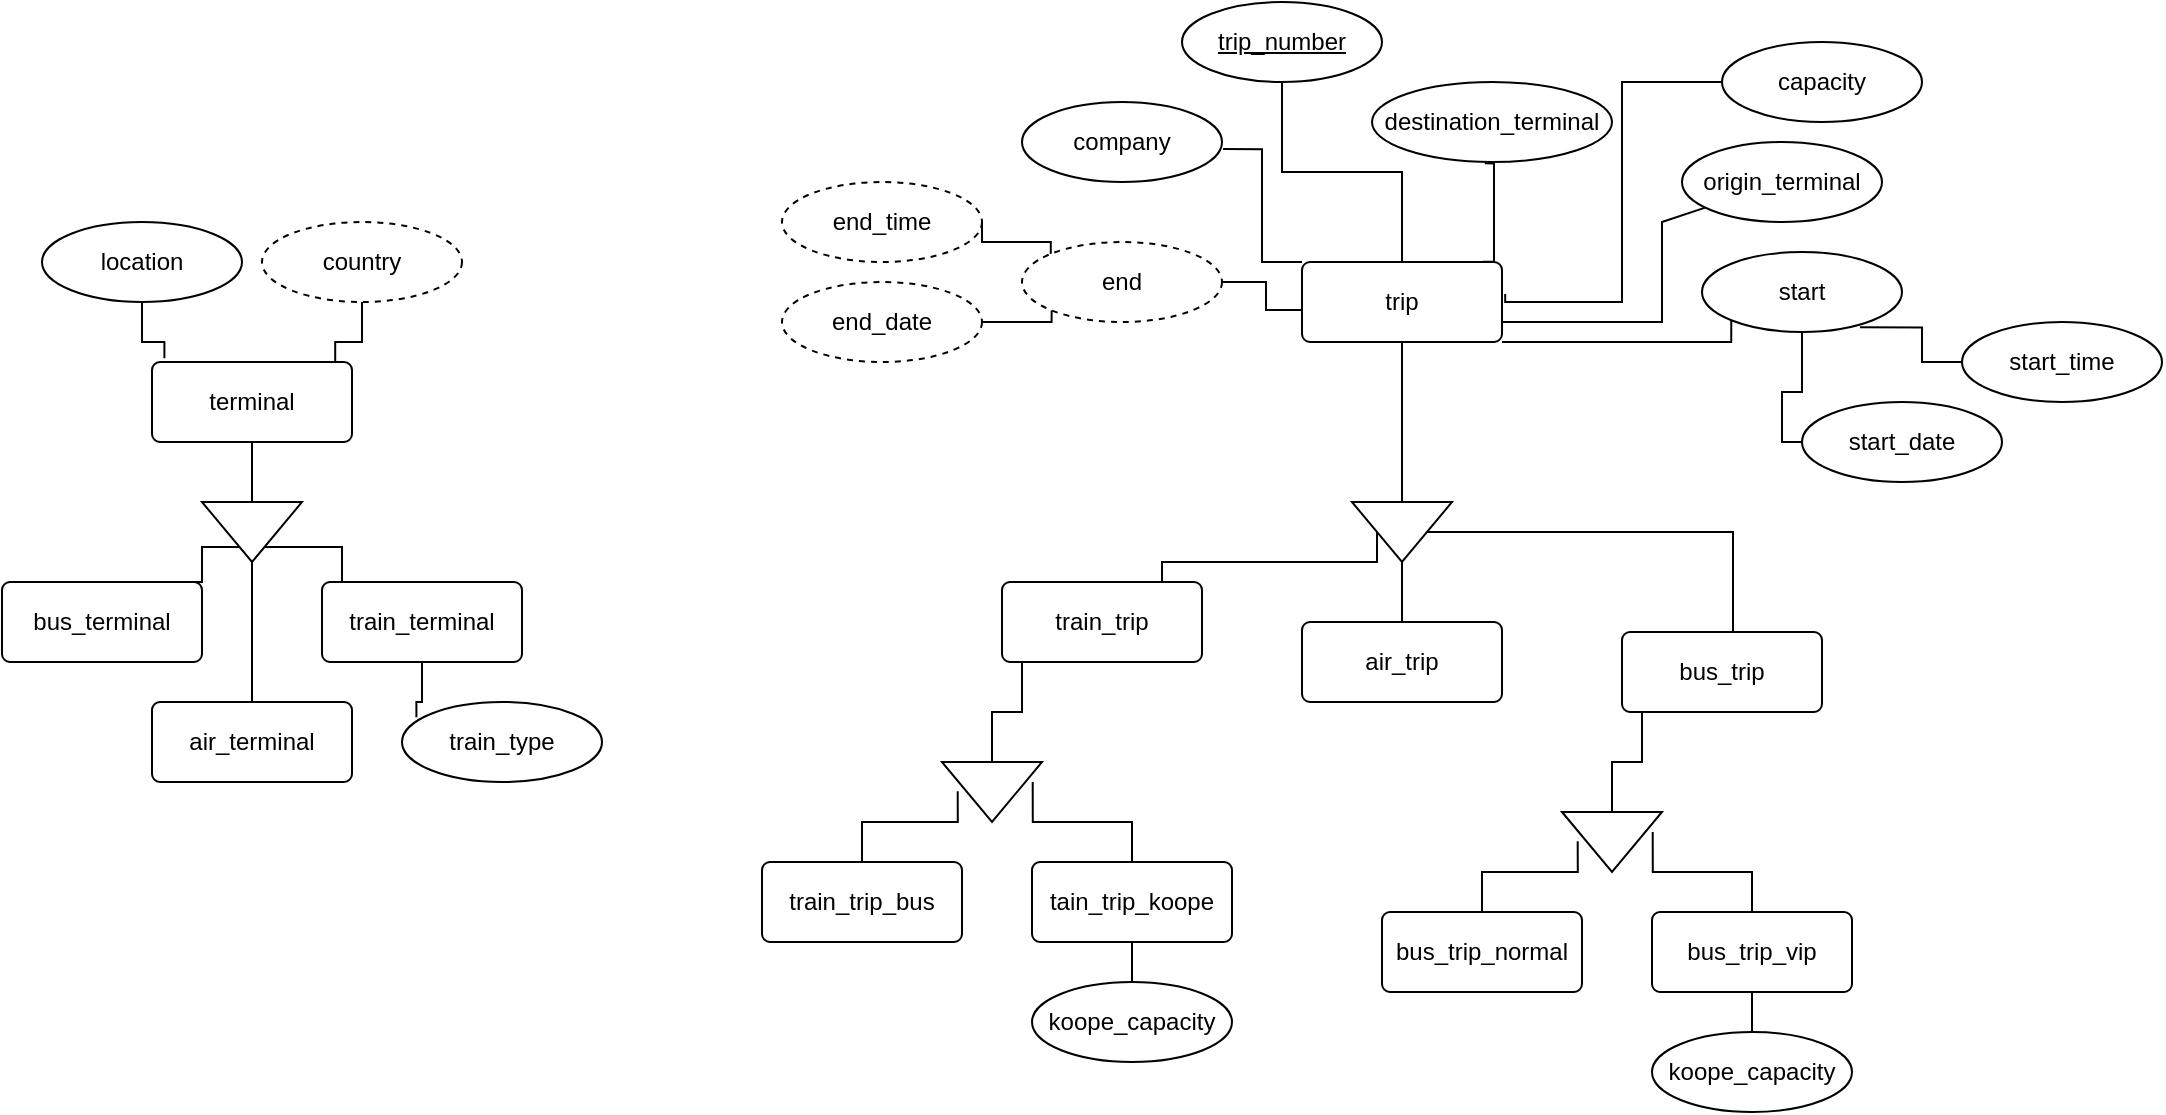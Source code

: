 <mxfile version="24.4.4" type="github" pages="2">
  <diagram name="3.2" id="6uA1fQvNX1fIbqmeOwzg">
    <mxGraphModel dx="1978" dy="813" grid="1" gridSize="10" guides="1" tooltips="1" connect="1" arrows="1" fold="1" page="0" pageScale="1" pageWidth="827" pageHeight="1169" math="0" shadow="0">
      <root>
        <mxCell id="0" />
        <mxCell id="1" parent="0" />
        <mxCell id="WeJ8xmmzmPH-uInQKLft-6" style="edgeStyle=orthogonalEdgeStyle;rounded=0;orthogonalLoop=1;jettySize=auto;html=1;endArrow=none;endFill=0;entryX=0.47;entryY=1.017;entryDx=0;entryDy=0;entryPerimeter=0;" edge="1" parent="1" target="WeJ8xmmzmPH-uInQKLft-48">
          <mxGeometry relative="1" as="geometry">
            <mxPoint x="-129.6" y="-60.12" as="sourcePoint" />
            <mxPoint x="-129.96" y="-120.0" as="targetPoint" />
            <Array as="points">
              <mxPoint x="-124" y="-60" />
            </Array>
          </mxGeometry>
        </mxCell>
        <mxCell id="WeJ8xmmzmPH-uInQKLft-7" style="edgeStyle=orthogonalEdgeStyle;rounded=0;orthogonalLoop=1;jettySize=auto;html=1;exitX=1;exitY=1;exitDx=0;exitDy=0;entryX=0;entryY=1;entryDx=0;entryDy=0;endArrow=none;endFill=0;" edge="1" parent="1" source="WeJ8xmmzmPH-uInQKLft-8" target="WeJ8xmmzmPH-uInQKLft-17">
          <mxGeometry relative="1" as="geometry">
            <mxPoint x="-119.998" y="-10.862" as="sourcePoint" />
            <mxPoint x="65.357" y="-30.004" as="targetPoint" />
            <Array as="points">
              <mxPoint x="-5" y="-20" />
            </Array>
          </mxGeometry>
        </mxCell>
        <mxCell id="WeJ8xmmzmPH-uInQKLft-53" style="edgeStyle=orthogonalEdgeStyle;rounded=0;orthogonalLoop=1;jettySize=auto;html=1;entryX=1.005;entryY=0.589;entryDx=0;entryDy=0;entryPerimeter=0;endArrow=none;endFill=0;" edge="1" parent="1" source="WeJ8xmmzmPH-uInQKLft-8" target="WeJ8xmmzmPH-uInQKLft-52">
          <mxGeometry relative="1" as="geometry">
            <mxPoint x="-240" y="-90" as="targetPoint" />
            <Array as="points">
              <mxPoint x="-240" y="-60" />
              <mxPoint x="-240" y="-116" />
            </Array>
          </mxGeometry>
        </mxCell>
        <mxCell id="WeJ8xmmzmPH-uInQKLft-105" style="edgeStyle=orthogonalEdgeStyle;rounded=0;orthogonalLoop=1;jettySize=auto;html=1;entryX=1;entryY=0.5;entryDx=0;entryDy=0;endArrow=none;endFill=0;" edge="1" parent="1" source="WeJ8xmmzmPH-uInQKLft-8" target="WeJ8xmmzmPH-uInQKLft-104">
          <mxGeometry relative="1" as="geometry" />
        </mxCell>
        <mxCell id="WeJ8xmmzmPH-uInQKLft-8" value="trip" style="rounded=1;arcSize=10;whiteSpace=wrap;html=1;align=center;" vertex="1" parent="1">
          <mxGeometry x="-219.998" y="-60.002" width="100" height="40" as="geometry" />
        </mxCell>
        <mxCell id="WeJ8xmmzmPH-uInQKLft-9" value="" style="edgeStyle=orthogonalEdgeStyle;rounded=0;orthogonalLoop=1;jettySize=auto;html=1;endArrow=none;endFill=0;" edge="1" parent="1" source="WeJ8xmmzmPH-uInQKLft-10" target="WeJ8xmmzmPH-uInQKLft-8">
          <mxGeometry relative="1" as="geometry" />
        </mxCell>
        <mxCell id="WeJ8xmmzmPH-uInQKLft-10" value="&lt;u&gt;trip_number&lt;/u&gt;" style="ellipse;whiteSpace=wrap;html=1;align=center;" vertex="1" parent="1">
          <mxGeometry x="-279.998" y="-190.002" width="100" height="40" as="geometry" />
        </mxCell>
        <mxCell id="WeJ8xmmzmPH-uInQKLft-12" value="" style="edgeStyle=orthogonalEdgeStyle;rounded=0;orthogonalLoop=1;jettySize=auto;html=1;endArrow=none;endFill=0;" edge="1" parent="1" source="WeJ8xmmzmPH-uInQKLft-13" target="WeJ8xmmzmPH-uInQKLft-8">
          <mxGeometry relative="1" as="geometry">
            <Array as="points">
              <mxPoint x="-40" y="-80" />
              <mxPoint x="-40" y="-30" />
            </Array>
          </mxGeometry>
        </mxCell>
        <mxCell id="WeJ8xmmzmPH-uInQKLft-13" value="origin_terminal" style="ellipse;whiteSpace=wrap;html=1;align=center;" vertex="1" parent="1">
          <mxGeometry x="-29.998" y="-120.002" width="100" height="40" as="geometry" />
        </mxCell>
        <mxCell id="WeJ8xmmzmPH-uInQKLft-16" style="edgeStyle=orthogonalEdgeStyle;rounded=0;orthogonalLoop=1;jettySize=auto;html=1;exitX=0;exitY=0.75;exitDx=0;exitDy=0;entryX=1;entryY=0.5;entryDx=0;entryDy=0;endArrow=none;endFill=0;" edge="1" parent="1" source="WeJ8xmmzmPH-uInQKLft-8" target="WeJ8xmmzmPH-uInQKLft-49">
          <mxGeometry relative="1" as="geometry">
            <mxPoint x="-249.998" y="-20.002" as="targetPoint" />
            <Array as="points">
              <mxPoint x="-220" y="-36" />
              <mxPoint x="-238" y="-36" />
              <mxPoint x="-238" y="-50" />
            </Array>
          </mxGeometry>
        </mxCell>
        <mxCell id="WeJ8xmmzmPH-uInQKLft-58" value="" style="edgeStyle=orthogonalEdgeStyle;rounded=0;orthogonalLoop=1;jettySize=auto;html=1;endArrow=none;endFill=0;" edge="1" parent="1" source="WeJ8xmmzmPH-uInQKLft-17" target="WeJ8xmmzmPH-uInQKLft-54">
          <mxGeometry relative="1" as="geometry">
            <Array as="points">
              <mxPoint x="30" y="5" />
              <mxPoint x="20" y="5" />
              <mxPoint x="20" y="30" />
            </Array>
          </mxGeometry>
        </mxCell>
        <mxCell id="WeJ8xmmzmPH-uInQKLft-17" value="start" style="ellipse;whiteSpace=wrap;html=1;align=center;" vertex="1" parent="1">
          <mxGeometry x="-19.998" y="-65.002" width="100" height="40" as="geometry" />
        </mxCell>
        <mxCell id="WeJ8xmmzmPH-uInQKLft-29" value="terminal" style="rounded=1;arcSize=10;whiteSpace=wrap;html=1;align=center;" vertex="1" parent="1">
          <mxGeometry x="-794.998" y="-10.002" width="100" height="40" as="geometry" />
        </mxCell>
        <mxCell id="WeJ8xmmzmPH-uInQKLft-30" value="" style="edgeStyle=orthogonalEdgeStyle;rounded=0;orthogonalLoop=1;jettySize=auto;html=1;endArrow=none;endFill=0;" edge="1" parent="1" source="WeJ8xmmzmPH-uInQKLft-31" target="WeJ8xmmzmPH-uInQKLft-29">
          <mxGeometry relative="1" as="geometry" />
        </mxCell>
        <mxCell id="WeJ8xmmzmPH-uInQKLft-95" value="" style="edgeStyle=orthogonalEdgeStyle;rounded=0;orthogonalLoop=1;jettySize=auto;html=1;endArrow=none;endFill=0;" edge="1" parent="1" source="WeJ8xmmzmPH-uInQKLft-31" target="WeJ8xmmzmPH-uInQKLft-94">
          <mxGeometry relative="1" as="geometry" />
        </mxCell>
        <mxCell id="WeJ8xmmzmPH-uInQKLft-31" value="" style="triangle;whiteSpace=wrap;html=1;rotation=-90;flipH=1;" vertex="1" parent="1">
          <mxGeometry x="-759.998" y="49.998" width="30" height="50" as="geometry" />
        </mxCell>
        <mxCell id="WeJ8xmmzmPH-uInQKLft-32" style="edgeStyle=orthogonalEdgeStyle;rounded=0;orthogonalLoop=1;jettySize=auto;html=1;exitX=0.75;exitY=0;exitDx=0;exitDy=0;entryX=0;entryY=0.25;entryDx=0;entryDy=0;endArrow=none;endFill=0;" edge="1" parent="1" source="WeJ8xmmzmPH-uInQKLft-33" target="WeJ8xmmzmPH-uInQKLft-31">
          <mxGeometry relative="1" as="geometry">
            <Array as="points">
              <mxPoint x="-805" y="100" />
              <mxPoint x="-770" y="100" />
              <mxPoint x="-770" y="83" />
            </Array>
          </mxGeometry>
        </mxCell>
        <mxCell id="WeJ8xmmzmPH-uInQKLft-33" value="bus_terminal" style="rounded=1;arcSize=10;whiteSpace=wrap;html=1;align=center;" vertex="1" parent="1">
          <mxGeometry x="-869.998" y="99.998" width="100" height="40" as="geometry" />
        </mxCell>
        <mxCell id="WeJ8xmmzmPH-uInQKLft-34" style="edgeStyle=orthogonalEdgeStyle;rounded=0;orthogonalLoop=1;jettySize=auto;html=1;exitX=0.25;exitY=0;exitDx=0;exitDy=0;entryX=0;entryY=0.75;entryDx=0;entryDy=0;endArrow=none;endFill=0;" edge="1" parent="1" source="WeJ8xmmzmPH-uInQKLft-35" target="WeJ8xmmzmPH-uInQKLft-31">
          <mxGeometry relative="1" as="geometry">
            <Array as="points">
              <mxPoint x="-685" y="100" />
              <mxPoint x="-700" y="100" />
              <mxPoint x="-700" y="83" />
            </Array>
          </mxGeometry>
        </mxCell>
        <mxCell id="WeJ8xmmzmPH-uInQKLft-35" value="train_terminal" style="rounded=1;arcSize=10;whiteSpace=wrap;html=1;align=center;" vertex="1" parent="1">
          <mxGeometry x="-709.998" y="99.998" width="100" height="40" as="geometry" />
        </mxCell>
        <mxCell id="WeJ8xmmzmPH-uInQKLft-48" value="destination_terminal" style="ellipse;whiteSpace=wrap;html=1;align=center;" vertex="1" parent="1">
          <mxGeometry x="-185" y="-150" width="120" height="40" as="geometry" />
        </mxCell>
        <mxCell id="WeJ8xmmzmPH-uInQKLft-66" style="edgeStyle=orthogonalEdgeStyle;rounded=0;orthogonalLoop=1;jettySize=auto;html=1;entryX=1;entryY=0.5;entryDx=0;entryDy=0;endArrow=none;endFill=0;exitX=0;exitY=0;exitDx=0;exitDy=0;" edge="1" parent="1" source="WeJ8xmmzmPH-uInQKLft-49" target="WeJ8xmmzmPH-uInQKLft-64">
          <mxGeometry relative="1" as="geometry">
            <Array as="points">
              <mxPoint x="-345" y="-70" />
              <mxPoint x="-380" y="-70" />
            </Array>
          </mxGeometry>
        </mxCell>
        <mxCell id="WeJ8xmmzmPH-uInQKLft-49" value="end" style="ellipse;whiteSpace=wrap;html=1;align=center;dashed=1;" vertex="1" parent="1">
          <mxGeometry x="-359.998" y="-70.002" width="100" height="40" as="geometry" />
        </mxCell>
        <mxCell id="WeJ8xmmzmPH-uInQKLft-50" value="capacity" style="ellipse;whiteSpace=wrap;html=1;align=center;" vertex="1" parent="1">
          <mxGeometry x="-9.998" y="-170.002" width="100" height="40" as="geometry" />
        </mxCell>
        <mxCell id="WeJ8xmmzmPH-uInQKLft-51" style="edgeStyle=orthogonalEdgeStyle;rounded=0;orthogonalLoop=1;jettySize=auto;html=1;endArrow=none;endFill=0;entryX=0;entryY=0.5;entryDx=0;entryDy=0;exitX=1.016;exitY=0.401;exitDx=0;exitDy=0;exitPerimeter=0;" edge="1" parent="1" source="WeJ8xmmzmPH-uInQKLft-8" target="WeJ8xmmzmPH-uInQKLft-50">
          <mxGeometry relative="1" as="geometry">
            <mxPoint x="-120" y="-20" as="sourcePoint" />
            <mxPoint y="-150" as="targetPoint" />
            <Array as="points">
              <mxPoint x="-118" y="-40" />
              <mxPoint x="-60" y="-40" />
              <mxPoint x="-60" y="-150" />
            </Array>
          </mxGeometry>
        </mxCell>
        <mxCell id="WeJ8xmmzmPH-uInQKLft-52" value="company" style="ellipse;whiteSpace=wrap;html=1;align=center;" vertex="1" parent="1">
          <mxGeometry x="-359.998" y="-140.002" width="100" height="40" as="geometry" />
        </mxCell>
        <mxCell id="WeJ8xmmzmPH-uInQKLft-54" value="start_date" style="ellipse;whiteSpace=wrap;html=1;align=center;" vertex="1" parent="1">
          <mxGeometry x="30.002" y="9.998" width="100" height="40" as="geometry" />
        </mxCell>
        <mxCell id="WeJ8xmmzmPH-uInQKLft-61" style="edgeStyle=orthogonalEdgeStyle;rounded=0;orthogonalLoop=1;jettySize=auto;html=1;entryX=0.79;entryY=0.942;entryDx=0;entryDy=0;endArrow=none;endFill=0;entryPerimeter=0;" edge="1" parent="1" source="WeJ8xmmzmPH-uInQKLft-59" target="WeJ8xmmzmPH-uInQKLft-17">
          <mxGeometry relative="1" as="geometry" />
        </mxCell>
        <mxCell id="WeJ8xmmzmPH-uInQKLft-59" value="start_time" style="ellipse;whiteSpace=wrap;html=1;align=center;" vertex="1" parent="1">
          <mxGeometry x="110.002" y="-30.002" width="100" height="40" as="geometry" />
        </mxCell>
        <mxCell id="WeJ8xmmzmPH-uInQKLft-64" value="end_time" style="ellipse;whiteSpace=wrap;html=1;align=center;dashed=1;" vertex="1" parent="1">
          <mxGeometry x="-479.998" y="-100.002" width="100" height="40" as="geometry" />
        </mxCell>
        <mxCell id="WeJ8xmmzmPH-uInQKLft-65" value="end_date" style="ellipse;whiteSpace=wrap;html=1;align=center;dashed=1;" vertex="1" parent="1">
          <mxGeometry x="-479.998" y="-50.002" width="100" height="40" as="geometry" />
        </mxCell>
        <mxCell id="WeJ8xmmzmPH-uInQKLft-67" style="edgeStyle=orthogonalEdgeStyle;rounded=0;orthogonalLoop=1;jettySize=auto;html=1;exitX=1;exitY=0.5;exitDx=0;exitDy=0;entryX=0;entryY=1;entryDx=0;entryDy=0;endArrow=none;endFill=0;" edge="1" parent="1" source="WeJ8xmmzmPH-uInQKLft-65" target="WeJ8xmmzmPH-uInQKLft-49">
          <mxGeometry relative="1" as="geometry" />
        </mxCell>
        <mxCell id="WeJ8xmmzmPH-uInQKLft-94" value="air_terminal" style="rounded=1;arcSize=10;whiteSpace=wrap;html=1;align=center;" vertex="1" parent="1">
          <mxGeometry x="-794.998" y="159.998" width="100" height="40" as="geometry" />
        </mxCell>
        <mxCell id="WeJ8xmmzmPH-uInQKLft-96" value="location" style="ellipse;whiteSpace=wrap;html=1;align=center;" vertex="1" parent="1">
          <mxGeometry x="-849.998" y="-80.002" width="100" height="40" as="geometry" />
        </mxCell>
        <mxCell id="WeJ8xmmzmPH-uInQKLft-97" value="country" style="ellipse;whiteSpace=wrap;html=1;align=center;dashed=1;" vertex="1" parent="1">
          <mxGeometry x="-739.998" y="-80.002" width="100" height="40" as="geometry" />
        </mxCell>
        <mxCell id="WeJ8xmmzmPH-uInQKLft-98" style="edgeStyle=orthogonalEdgeStyle;rounded=0;orthogonalLoop=1;jettySize=auto;html=1;entryX=0.916;entryY=0.005;entryDx=0;entryDy=0;entryPerimeter=0;endArrow=none;endFill=0;" edge="1" parent="1" source="WeJ8xmmzmPH-uInQKLft-97" target="WeJ8xmmzmPH-uInQKLft-29">
          <mxGeometry relative="1" as="geometry" />
        </mxCell>
        <mxCell id="WeJ8xmmzmPH-uInQKLft-100" style="edgeStyle=orthogonalEdgeStyle;rounded=0;orthogonalLoop=1;jettySize=auto;html=1;entryX=0.062;entryY=-0.047;entryDx=0;entryDy=0;entryPerimeter=0;endArrow=none;endFill=0;" edge="1" parent="1" source="WeJ8xmmzmPH-uInQKLft-96" target="WeJ8xmmzmPH-uInQKLft-29">
          <mxGeometry relative="1" as="geometry" />
        </mxCell>
        <mxCell id="WeJ8xmmzmPH-uInQKLft-101" value="train_type" style="ellipse;whiteSpace=wrap;html=1;align=center;" vertex="1" parent="1">
          <mxGeometry x="-669.998" y="159.998" width="100" height="40" as="geometry" />
        </mxCell>
        <mxCell id="WeJ8xmmzmPH-uInQKLft-102" style="edgeStyle=orthogonalEdgeStyle;rounded=0;orthogonalLoop=1;jettySize=auto;html=1;entryX=0.072;entryY=0.191;entryDx=0;entryDy=0;entryPerimeter=0;endArrow=none;endFill=0;" edge="1" parent="1" source="WeJ8xmmzmPH-uInQKLft-35" target="WeJ8xmmzmPH-uInQKLft-101">
          <mxGeometry relative="1" as="geometry" />
        </mxCell>
        <mxCell id="WeJ8xmmzmPH-uInQKLft-132" style="edgeStyle=orthogonalEdgeStyle;rounded=0;orthogonalLoop=1;jettySize=auto;html=1;entryX=0.555;entryY=0.048;entryDx=0;entryDy=0;entryPerimeter=0;endArrow=none;endFill=0;" edge="1" parent="1" source="WeJ8xmmzmPH-uInQKLft-104" target="WeJ8xmmzmPH-uInQKLft-123">
          <mxGeometry relative="1" as="geometry">
            <mxPoint x="-10" y="110" as="targetPoint" />
          </mxGeometry>
        </mxCell>
        <mxCell id="WeJ8xmmzmPH-uInQKLft-104" value="" style="triangle;whiteSpace=wrap;html=1;rotation=-90;flipH=1;" vertex="1" parent="1">
          <mxGeometry x="-184.998" y="49.998" width="30" height="50" as="geometry" />
        </mxCell>
        <mxCell id="WeJ8xmmzmPH-uInQKLft-110" style="edgeStyle=orthogonalEdgeStyle;rounded=0;orthogonalLoop=1;jettySize=auto;html=1;entryX=0.5;entryY=0;entryDx=0;entryDy=0;endArrow=none;endFill=0;" edge="1" parent="1" source="WeJ8xmmzmPH-uInQKLft-107" target="WeJ8xmmzmPH-uInQKLft-104">
          <mxGeometry relative="1" as="geometry">
            <Array as="points">
              <mxPoint x="-290" y="90" />
              <mxPoint x="-183" y="90" />
            </Array>
          </mxGeometry>
        </mxCell>
        <mxCell id="WeJ8xmmzmPH-uInQKLft-114" style="edgeStyle=orthogonalEdgeStyle;rounded=0;orthogonalLoop=1;jettySize=auto;html=1;entryX=1;entryY=0.5;entryDx=0;entryDy=0;endArrow=none;endFill=0;" edge="1" parent="1" source="WeJ8xmmzmPH-uInQKLft-107" target="WeJ8xmmzmPH-uInQKLft-113">
          <mxGeometry relative="1" as="geometry">
            <Array as="points">
              <mxPoint x="-360" y="165" />
              <mxPoint x="-375" y="165" />
            </Array>
          </mxGeometry>
        </mxCell>
        <mxCell id="WeJ8xmmzmPH-uInQKLft-107" value="train_trip" style="rounded=1;arcSize=10;whiteSpace=wrap;html=1;align=center;" vertex="1" parent="1">
          <mxGeometry x="-369.998" y="99.998" width="100" height="40" as="geometry" />
        </mxCell>
        <mxCell id="WeJ8xmmzmPH-uInQKLft-112" style="edgeStyle=orthogonalEdgeStyle;rounded=0;orthogonalLoop=1;jettySize=auto;html=1;entryX=0;entryY=0.5;entryDx=0;entryDy=0;endArrow=none;endFill=0;" edge="1" parent="1" source="WeJ8xmmzmPH-uInQKLft-108" target="WeJ8xmmzmPH-uInQKLft-104">
          <mxGeometry relative="1" as="geometry" />
        </mxCell>
        <mxCell id="WeJ8xmmzmPH-uInQKLft-108" value="air_trip" style="rounded=1;arcSize=10;whiteSpace=wrap;html=1;align=center;" vertex="1" parent="1">
          <mxGeometry x="-219.998" y="119.998" width="100" height="40" as="geometry" />
        </mxCell>
        <mxCell id="WeJ8xmmzmPH-uInQKLft-113" value="" style="triangle;whiteSpace=wrap;html=1;rotation=-90;flipH=1;" vertex="1" parent="1">
          <mxGeometry x="-389.998" y="179.998" width="30" height="50" as="geometry" />
        </mxCell>
        <mxCell id="WeJ8xmmzmPH-uInQKLft-115" value="train_trip_bus" style="rounded=1;arcSize=10;whiteSpace=wrap;html=1;align=center;" vertex="1" parent="1">
          <mxGeometry x="-489.998" y="239.998" width="100" height="40" as="geometry" />
        </mxCell>
        <mxCell id="WeJ8xmmzmPH-uInQKLft-120" style="edgeStyle=orthogonalEdgeStyle;rounded=0;orthogonalLoop=1;jettySize=auto;html=1;entryX=0.5;entryY=0;entryDx=0;entryDy=0;endArrow=none;endFill=0;" edge="1" parent="1" source="WeJ8xmmzmPH-uInQKLft-116" target="WeJ8xmmzmPH-uInQKLft-119">
          <mxGeometry relative="1" as="geometry" />
        </mxCell>
        <mxCell id="WeJ8xmmzmPH-uInQKLft-116" value="tain_trip_koope" style="rounded=1;arcSize=10;whiteSpace=wrap;html=1;align=center;" vertex="1" parent="1">
          <mxGeometry x="-354.998" y="239.998" width="100" height="40" as="geometry" />
        </mxCell>
        <mxCell id="WeJ8xmmzmPH-uInQKLft-117" style="edgeStyle=orthogonalEdgeStyle;rounded=0;orthogonalLoop=1;jettySize=auto;html=1;entryX=0.488;entryY=0.157;entryDx=0;entryDy=0;entryPerimeter=0;endArrow=none;endFill=0;" edge="1" parent="1" source="WeJ8xmmzmPH-uInQKLft-115" target="WeJ8xmmzmPH-uInQKLft-113">
          <mxGeometry relative="1" as="geometry" />
        </mxCell>
        <mxCell id="WeJ8xmmzmPH-uInQKLft-118" style="edgeStyle=orthogonalEdgeStyle;rounded=0;orthogonalLoop=1;jettySize=auto;html=1;entryX=0.335;entryY=0.907;entryDx=0;entryDy=0;entryPerimeter=0;endArrow=none;endFill=0;" edge="1" parent="1" source="WeJ8xmmzmPH-uInQKLft-116" target="WeJ8xmmzmPH-uInQKLft-113">
          <mxGeometry relative="1" as="geometry" />
        </mxCell>
        <mxCell id="WeJ8xmmzmPH-uInQKLft-119" value="koope_capacity" style="ellipse;whiteSpace=wrap;html=1;align=center;" vertex="1" parent="1">
          <mxGeometry x="-354.998" y="299.998" width="100" height="40" as="geometry" />
        </mxCell>
        <mxCell id="WeJ8xmmzmPH-uInQKLft-122" style="edgeStyle=orthogonalEdgeStyle;rounded=0;orthogonalLoop=1;jettySize=auto;html=1;entryX=1;entryY=0.5;entryDx=0;entryDy=0;endArrow=none;endFill=0;" edge="1" parent="1" source="WeJ8xmmzmPH-uInQKLft-123" target="WeJ8xmmzmPH-uInQKLft-124">
          <mxGeometry relative="1" as="geometry">
            <Array as="points">
              <mxPoint x="-50" y="190" />
              <mxPoint x="-65" y="190" />
            </Array>
          </mxGeometry>
        </mxCell>
        <mxCell id="WeJ8xmmzmPH-uInQKLft-123" value="bus_trip" style="rounded=1;arcSize=10;whiteSpace=wrap;html=1;align=center;" vertex="1" parent="1">
          <mxGeometry x="-59.998" y="124.998" width="100" height="40" as="geometry" />
        </mxCell>
        <mxCell id="WeJ8xmmzmPH-uInQKLft-124" value="" style="triangle;whiteSpace=wrap;html=1;rotation=-90;flipH=1;" vertex="1" parent="1">
          <mxGeometry x="-79.998" y="204.998" width="30" height="50" as="geometry" />
        </mxCell>
        <mxCell id="WeJ8xmmzmPH-uInQKLft-125" value="bus_trip_normal" style="rounded=1;arcSize=10;whiteSpace=wrap;html=1;align=center;" vertex="1" parent="1">
          <mxGeometry x="-179.998" y="264.998" width="100" height="40" as="geometry" />
        </mxCell>
        <mxCell id="WeJ8xmmzmPH-uInQKLft-126" style="edgeStyle=orthogonalEdgeStyle;rounded=0;orthogonalLoop=1;jettySize=auto;html=1;entryX=0.5;entryY=0;entryDx=0;entryDy=0;endArrow=none;endFill=0;" edge="1" parent="1" source="WeJ8xmmzmPH-uInQKLft-127" target="WeJ8xmmzmPH-uInQKLft-130">
          <mxGeometry relative="1" as="geometry" />
        </mxCell>
        <mxCell id="WeJ8xmmzmPH-uInQKLft-127" value="bus_trip_vip" style="rounded=1;arcSize=10;whiteSpace=wrap;html=1;align=center;" vertex="1" parent="1">
          <mxGeometry x="-44.998" y="264.998" width="100" height="40" as="geometry" />
        </mxCell>
        <mxCell id="WeJ8xmmzmPH-uInQKLft-128" style="edgeStyle=orthogonalEdgeStyle;rounded=0;orthogonalLoop=1;jettySize=auto;html=1;entryX=0.488;entryY=0.157;entryDx=0;entryDy=0;entryPerimeter=0;endArrow=none;endFill=0;" edge="1" parent="1" source="WeJ8xmmzmPH-uInQKLft-125" target="WeJ8xmmzmPH-uInQKLft-124">
          <mxGeometry relative="1" as="geometry" />
        </mxCell>
        <mxCell id="WeJ8xmmzmPH-uInQKLft-129" style="edgeStyle=orthogonalEdgeStyle;rounded=0;orthogonalLoop=1;jettySize=auto;html=1;entryX=0.335;entryY=0.907;entryDx=0;entryDy=0;entryPerimeter=0;endArrow=none;endFill=0;" edge="1" parent="1" source="WeJ8xmmzmPH-uInQKLft-127" target="WeJ8xmmzmPH-uInQKLft-124">
          <mxGeometry relative="1" as="geometry" />
        </mxCell>
        <mxCell id="WeJ8xmmzmPH-uInQKLft-130" value="koope_capacity" style="ellipse;whiteSpace=wrap;html=1;align=center;" vertex="1" parent="1">
          <mxGeometry x="-44.998" y="324.998" width="100" height="40" as="geometry" />
        </mxCell>
      </root>
    </mxGraphModel>
  </diagram>
  <diagram name="4.2" id="PPzYKFIuIh3S--QbN446">
    <mxGraphModel dx="955" dy="514" grid="1" gridSize="10" guides="1" tooltips="1" connect="1" arrows="1" fold="1" page="1" pageScale="1" pageWidth="850" pageHeight="1100" math="0" shadow="0">
      <root>
        <mxCell id="0" />
        <mxCell id="1" parent="0" />
        <mxCell id="v7CDbH6sW-BjVn8GTxPG-1" value="customers_club" style="rounded=1;arcSize=10;whiteSpace=wrap;html=1;align=center;" vertex="1" parent="1">
          <mxGeometry x="220" y="160" width="100" height="40" as="geometry" />
        </mxCell>
        <mxCell id="v7CDbH6sW-BjVn8GTxPG-3" value="" style="edgeStyle=orthogonalEdgeStyle;rounded=0;orthogonalLoop=1;jettySize=auto;html=1;endArrow=none;endFill=0;" edge="1" parent="1" source="v7CDbH6sW-BjVn8GTxPG-2" target="v7CDbH6sW-BjVn8GTxPG-1">
          <mxGeometry relative="1" as="geometry" />
        </mxCell>
        <mxCell id="v7CDbH6sW-BjVn8GTxPG-2" value="scale" style="ellipse;whiteSpace=wrap;html=1;align=center;" vertex="1" parent="1">
          <mxGeometry x="220" y="90" width="100" height="40" as="geometry" />
        </mxCell>
        <mxCell id="v7CDbH6sW-BjVn8GTxPG-6" value="" style="edgeStyle=orthogonalEdgeStyle;rounded=0;orthogonalLoop=1;jettySize=auto;html=1;endArrow=none;endFill=0;" edge="1" parent="1" source="v7CDbH6sW-BjVn8GTxPG-4" target="v7CDbH6sW-BjVn8GTxPG-5">
          <mxGeometry relative="1" as="geometry" />
        </mxCell>
        <mxCell id="v7CDbH6sW-BjVn8GTxPG-4" value="customers" style="rounded=1;arcSize=10;whiteSpace=wrap;html=1;align=center;" vertex="1" parent="1">
          <mxGeometry x="470" y="160" width="100" height="40" as="geometry" />
        </mxCell>
        <mxCell id="v7CDbH6sW-BjVn8GTxPG-5" value="spent_money" style="ellipse;whiteSpace=wrap;html=1;align=center;" vertex="1" parent="1">
          <mxGeometry x="470" y="90" width="100" height="40" as="geometry" />
        </mxCell>
      </root>
    </mxGraphModel>
  </diagram>
</mxfile>
